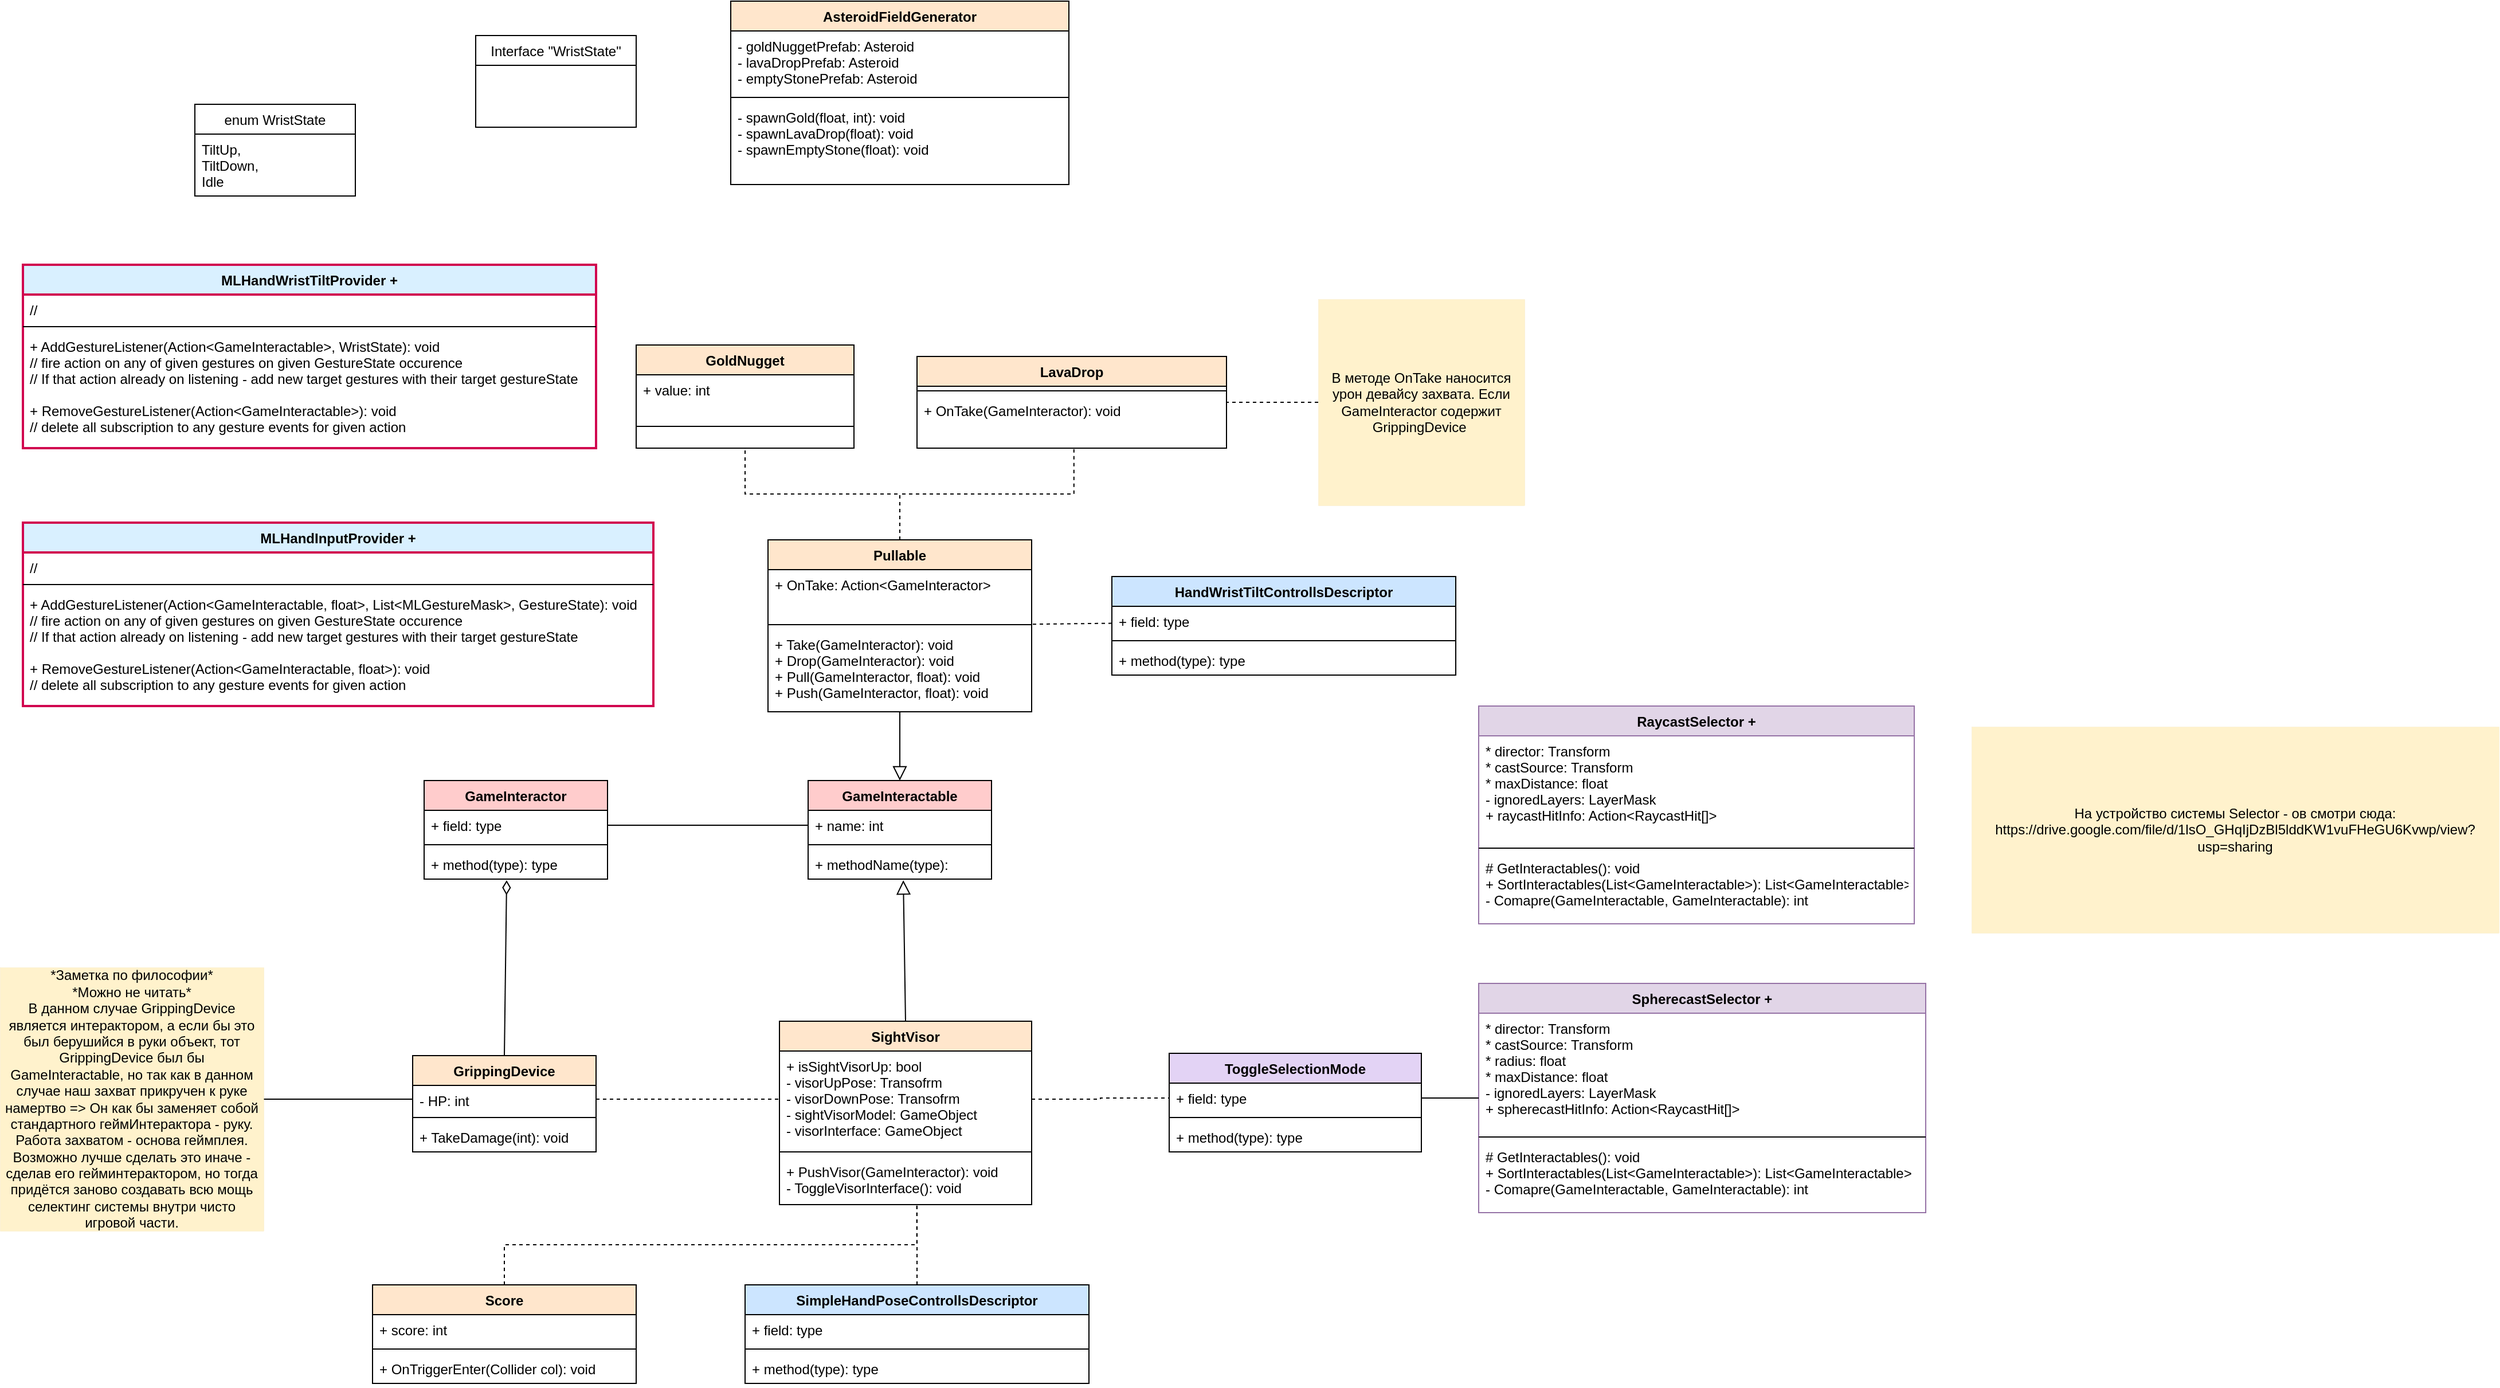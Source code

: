 <mxfile version="21.7.2" type="google">
  <diagram name="Page-1" id="c4acf3e9-155e-7222-9cf6-157b1a14988f">
    <mxGraphModel grid="1" page="1" gridSize="10" guides="1" tooltips="1" connect="1" arrows="1" fold="1" pageScale="1" pageWidth="850" pageHeight="1100" background="none" math="0" shadow="0">
      <root>
        <mxCell id="0" />
        <mxCell id="1" parent="0" />
        <mxCell id="mOzJsL0hazuHokyy7WO5-23" style="edgeStyle=orthogonalEdgeStyle;rounded=0;orthogonalLoop=1;jettySize=auto;html=1;exitX=0.5;exitY=0;exitDx=0;exitDy=0;entryX=0.545;entryY=1;entryDx=0;entryDy=0;entryPerimeter=0;endArrow=none;endFill=0;dashed=1;" edge="1" parent="1" source="SDnSSGppthDiUH64vAvd-1" target="SDnSSGppthDiUH64vAvd-9">
          <mxGeometry relative="1" as="geometry" />
        </mxCell>
        <mxCell id="SDnSSGppthDiUH64vAvd-1" value="SimpleHandPoseControllsDescriptor" style="swimlane;fontStyle=1;align=center;verticalAlign=top;childLayout=stackLayout;horizontal=1;startSize=26;horizontalStack=0;resizeParent=1;resizeParentMax=0;resizeLast=0;collapsible=1;marginBottom=0;fillColor=#CCE5FF;" vertex="1" parent="1">
          <mxGeometry x="330" y="410" width="300" height="86" as="geometry" />
        </mxCell>
        <mxCell id="SDnSSGppthDiUH64vAvd-2" value="+ field: type" style="text;strokeColor=none;fillColor=none;align=left;verticalAlign=top;spacingLeft=4;spacingRight=4;overflow=hidden;rotatable=0;points=[[0,0.5],[1,0.5]];portConstraint=eastwest;" vertex="1" parent="SDnSSGppthDiUH64vAvd-1">
          <mxGeometry y="26" width="300" height="26" as="geometry" />
        </mxCell>
        <mxCell id="SDnSSGppthDiUH64vAvd-3" value="" style="line;strokeWidth=1;fillColor=none;align=left;verticalAlign=middle;spacingTop=-1;spacingLeft=3;spacingRight=3;rotatable=0;labelPosition=right;points=[];portConstraint=eastwest;" vertex="1" parent="SDnSSGppthDiUH64vAvd-1">
          <mxGeometry y="52" width="300" height="8" as="geometry" />
        </mxCell>
        <mxCell id="SDnSSGppthDiUH64vAvd-4" value="+ method(type): type" style="text;strokeColor=none;fillColor=none;align=left;verticalAlign=top;spacingLeft=4;spacingRight=4;overflow=hidden;rotatable=0;points=[[0,0.5],[1,0.5]];portConstraint=eastwest;" vertex="1" parent="SDnSSGppthDiUH64vAvd-1">
          <mxGeometry y="60" width="300" height="26" as="geometry" />
        </mxCell>
        <mxCell id="mOzJsL0hazuHokyy7WO5-32" style="rounded=0;orthogonalLoop=1;jettySize=auto;html=1;exitX=0.5;exitY=0;exitDx=0;exitDy=0;entryX=0.519;entryY=1.038;entryDx=0;entryDy=0;entryPerimeter=0;endArrow=block;endFill=0;endSize=10;" edge="1" parent="1" source="SDnSSGppthDiUH64vAvd-6" target="mOzJsL0hazuHokyy7WO5-31">
          <mxGeometry relative="1" as="geometry" />
        </mxCell>
        <mxCell id="SDnSSGppthDiUH64vAvd-6" value="SightVisor" style="swimlane;fontStyle=1;align=center;verticalAlign=top;childLayout=stackLayout;horizontal=1;startSize=26;horizontalStack=0;resizeParent=1;resizeParentMax=0;resizeLast=0;collapsible=1;marginBottom=0;strokeColor=#000000;fillColor=#FFE6CC;" vertex="1" parent="1">
          <mxGeometry x="360" y="180" width="220" height="160" as="geometry" />
        </mxCell>
        <mxCell id="SDnSSGppthDiUH64vAvd-7" value="+ isSightVisorUp: bool&#xa;- visorUpPose: Transofrm&#xa;- visorDownPose: Transofrm&#xa;- sightVisorModel: GameObject&#xa;- visorInterface: GameObject" style="text;strokeColor=none;fillColor=none;align=left;verticalAlign=top;spacingLeft=4;spacingRight=4;overflow=hidden;rotatable=0;points=[[0,0.5],[1,0.5]];portConstraint=eastwest;" vertex="1" parent="SDnSSGppthDiUH64vAvd-6">
          <mxGeometry y="26" width="220" height="84" as="geometry" />
        </mxCell>
        <mxCell id="SDnSSGppthDiUH64vAvd-8" value="" style="line;strokeWidth=1;fillColor=none;align=left;verticalAlign=middle;spacingTop=-1;spacingLeft=3;spacingRight=3;rotatable=0;labelPosition=right;points=[];portConstraint=eastwest;" vertex="1" parent="SDnSSGppthDiUH64vAvd-6">
          <mxGeometry y="110" width="220" height="8" as="geometry" />
        </mxCell>
        <mxCell id="SDnSSGppthDiUH64vAvd-9" value="+ PushVisor(GameInteractor): void&#xa;- ToggleVisorInterface(): void" style="text;strokeColor=none;fillColor=none;align=left;verticalAlign=top;spacingLeft=4;spacingRight=4;overflow=hidden;rotatable=0;points=[[0,0.5],[1,0.5]];portConstraint=eastwest;" vertex="1" parent="SDnSSGppthDiUH64vAvd-6">
          <mxGeometry y="118" width="220" height="42" as="geometry" />
        </mxCell>
        <mxCell id="SDnSSGppthDiUH64vAvd-14" value="ToggleSelectionMode" style="swimlane;fontStyle=1;align=center;verticalAlign=top;childLayout=stackLayout;horizontal=1;startSize=26;horizontalStack=0;resizeParent=1;resizeParentMax=0;resizeLast=0;collapsible=1;marginBottom=0;fillColor=#E3D3F5;" vertex="1" parent="1">
          <mxGeometry x="700" y="208" width="220" height="86" as="geometry" />
        </mxCell>
        <mxCell id="SDnSSGppthDiUH64vAvd-15" value="+ field: type" style="text;strokeColor=none;fillColor=none;align=left;verticalAlign=top;spacingLeft=4;spacingRight=4;overflow=hidden;rotatable=0;points=[[0,0.5],[1,0.5]];portConstraint=eastwest;" vertex="1" parent="SDnSSGppthDiUH64vAvd-14">
          <mxGeometry y="26" width="220" height="26" as="geometry" />
        </mxCell>
        <mxCell id="SDnSSGppthDiUH64vAvd-16" value="" style="line;strokeWidth=1;fillColor=none;align=left;verticalAlign=middle;spacingTop=-1;spacingLeft=3;spacingRight=3;rotatable=0;labelPosition=right;points=[];portConstraint=eastwest;" vertex="1" parent="SDnSSGppthDiUH64vAvd-14">
          <mxGeometry y="52" width="220" height="8" as="geometry" />
        </mxCell>
        <mxCell id="SDnSSGppthDiUH64vAvd-17" value="+ method(type): type" style="text;strokeColor=none;fillColor=none;align=left;verticalAlign=top;spacingLeft=4;spacingRight=4;overflow=hidden;rotatable=0;points=[[0,0.5],[1,0.5]];portConstraint=eastwest;" vertex="1" parent="SDnSSGppthDiUH64vAvd-14">
          <mxGeometry y="60" width="220" height="26" as="geometry" />
        </mxCell>
        <mxCell id="SDnSSGppthDiUH64vAvd-18" style="edgeStyle=orthogonalEdgeStyle;rounded=0;orthogonalLoop=1;jettySize=auto;html=1;endArrow=none;endFill=0;dashed=1;" edge="1" parent="1" source="SDnSSGppthDiUH64vAvd-7" target="SDnSSGppthDiUH64vAvd-15">
          <mxGeometry relative="1" as="geometry" />
        </mxCell>
        <mxCell id="SDnSSGppthDiUH64vAvd-23" style="edgeStyle=orthogonalEdgeStyle;rounded=0;orthogonalLoop=1;jettySize=auto;html=1;endArrow=none;endFill=0;exitX=1;exitY=0.5;exitDx=0;exitDy=0;dashed=1;" edge="1" parent="1" source="SDnSSGppthDiUH64vAvd-20" target="SDnSSGppthDiUH64vAvd-7">
          <mxGeometry relative="1" as="geometry" />
        </mxCell>
        <mxCell id="SDnSSGppthDiUH64vAvd-19" value="GrippingDevice" style="swimlane;fontStyle=1;align=center;verticalAlign=top;childLayout=stackLayout;horizontal=1;startSize=26;horizontalStack=0;resizeParent=1;resizeParentMax=0;resizeLast=0;collapsible=1;marginBottom=0;fillColor=#FFE6CC;" vertex="1" parent="1">
          <mxGeometry x="40" y="210" width="160" height="84" as="geometry" />
        </mxCell>
        <mxCell id="SDnSSGppthDiUH64vAvd-20" value="- HP: int" style="text;strokeColor=none;fillColor=none;align=left;verticalAlign=top;spacingLeft=4;spacingRight=4;overflow=hidden;rotatable=0;points=[[0,0.5],[1,0.5]];portConstraint=eastwest;" vertex="1" parent="SDnSSGppthDiUH64vAvd-19">
          <mxGeometry y="26" width="160" height="24" as="geometry" />
        </mxCell>
        <mxCell id="SDnSSGppthDiUH64vAvd-21" value="" style="line;strokeWidth=1;fillColor=none;align=left;verticalAlign=middle;spacingTop=-1;spacingLeft=3;spacingRight=3;rotatable=0;labelPosition=right;points=[];portConstraint=eastwest;" vertex="1" parent="SDnSSGppthDiUH64vAvd-19">
          <mxGeometry y="50" width="160" height="8" as="geometry" />
        </mxCell>
        <mxCell id="SDnSSGppthDiUH64vAvd-22" value="+ TakeDamage(int): void" style="text;strokeColor=none;fillColor=none;align=left;verticalAlign=top;spacingLeft=4;spacingRight=4;overflow=hidden;rotatable=0;points=[[0,0.5],[1,0.5]];portConstraint=eastwest;" vertex="1" parent="SDnSSGppthDiUH64vAvd-19">
          <mxGeometry y="58" width="160" height="26" as="geometry" />
        </mxCell>
        <mxCell id="mOzJsL0hazuHokyy7WO5-1" value="Pullable" style="swimlane;fontStyle=1;align=center;verticalAlign=top;childLayout=stackLayout;horizontal=1;startSize=26;horizontalStack=0;resizeParent=1;resizeParentMax=0;resizeLast=0;collapsible=1;marginBottom=0;strokeColor=#000000;fillColor=#FFE6CC;" vertex="1" parent="1">
          <mxGeometry x="350" y="-240" width="230" height="150" as="geometry" />
        </mxCell>
        <mxCell id="mOzJsL0hazuHokyy7WO5-2" value="+ OnTake: Action&lt;GameInteractor&gt;" style="text;strokeColor=none;fillColor=none;align=left;verticalAlign=top;spacingLeft=4;spacingRight=4;overflow=hidden;rotatable=0;points=[[0,0.5],[1,0.5]];portConstraint=eastwest;" vertex="1" parent="mOzJsL0hazuHokyy7WO5-1">
          <mxGeometry y="26" width="230" height="44" as="geometry" />
        </mxCell>
        <mxCell id="mOzJsL0hazuHokyy7WO5-3" value="" style="line;strokeWidth=1;fillColor=none;align=left;verticalAlign=middle;spacingTop=-1;spacingLeft=3;spacingRight=3;rotatable=0;labelPosition=right;points=[];portConstraint=eastwest;" vertex="1" parent="mOzJsL0hazuHokyy7WO5-1">
          <mxGeometry y="70" width="230" height="8" as="geometry" />
        </mxCell>
        <mxCell id="mOzJsL0hazuHokyy7WO5-4" value="+ Take(GameInteractor): void&#xa;+ Drop(GameInteractor): void&#xa;+ Pull(GameInteractor, float): void&#xa;+ Push(GameInteractor, float): void" style="text;strokeColor=none;fillColor=none;align=left;verticalAlign=top;spacingLeft=4;spacingRight=4;overflow=hidden;rotatable=0;points=[[0,0.5],[1,0.5]];portConstraint=eastwest;" vertex="1" parent="mOzJsL0hazuHokyy7WO5-1">
          <mxGeometry y="78" width="230" height="72" as="geometry" />
        </mxCell>
        <mxCell id="mOzJsL0hazuHokyy7WO5-5" value="GoldNugget" style="swimlane;fontStyle=1;align=center;verticalAlign=top;childLayout=stackLayout;horizontal=1;startSize=26;horizontalStack=0;resizeParent=1;resizeParentMax=0;resizeLast=0;collapsible=1;marginBottom=0;fillColor=#FFE6CC;" vertex="1" parent="1">
          <mxGeometry x="235" y="-410" width="190" height="90" as="geometry" />
        </mxCell>
        <mxCell id="mOzJsL0hazuHokyy7WO5-6" value="+ value: int" style="text;strokeColor=none;fillColor=none;align=left;verticalAlign=top;spacingLeft=4;spacingRight=4;overflow=hidden;rotatable=0;points=[[0,0.5],[1,0.5]];portConstraint=eastwest;" vertex="1" parent="mOzJsL0hazuHokyy7WO5-5">
          <mxGeometry y="26" width="190" height="26" as="geometry" />
        </mxCell>
        <mxCell id="mOzJsL0hazuHokyy7WO5-7" value="" style="line;strokeWidth=1;fillColor=none;align=left;verticalAlign=middle;spacingTop=-1;spacingLeft=3;spacingRight=3;rotatable=0;labelPosition=right;points=[];portConstraint=eastwest;" vertex="1" parent="mOzJsL0hazuHokyy7WO5-5">
          <mxGeometry y="52" width="190" height="38" as="geometry" />
        </mxCell>
        <mxCell id="mOzJsL0hazuHokyy7WO5-9" value="LavaDrop" style="swimlane;fontStyle=1;align=center;verticalAlign=top;childLayout=stackLayout;horizontal=1;startSize=26;horizontalStack=0;resizeParent=1;resizeParentMax=0;resizeLast=0;collapsible=1;marginBottom=0;fillColor=#FFE6CC;" vertex="1" parent="1">
          <mxGeometry x="480" y="-400" width="270" height="80" as="geometry" />
        </mxCell>
        <mxCell id="mOzJsL0hazuHokyy7WO5-11" value="" style="line;strokeWidth=1;fillColor=none;align=left;verticalAlign=middle;spacingTop=-1;spacingLeft=3;spacingRight=3;rotatable=0;labelPosition=right;points=[];portConstraint=eastwest;" vertex="1" parent="mOzJsL0hazuHokyy7WO5-9">
          <mxGeometry y="26" width="270" height="8" as="geometry" />
        </mxCell>
        <mxCell id="mOzJsL0hazuHokyy7WO5-12" value="+ OnTake(GameInteractor): void&#xa;" style="text;strokeColor=none;fillColor=none;align=left;verticalAlign=top;spacingLeft=4;spacingRight=4;overflow=hidden;rotatable=0;points=[[0,0.5],[1,0.5]];portConstraint=eastwest;" vertex="1" parent="mOzJsL0hazuHokyy7WO5-9">
          <mxGeometry y="34" width="270" height="46" as="geometry" />
        </mxCell>
        <mxCell id="mOzJsL0hazuHokyy7WO5-19" style="edgeStyle=orthogonalEdgeStyle;rounded=0;orthogonalLoop=1;jettySize=auto;html=1;endArrow=none;endFill=0;dashed=1;" edge="1" parent="1" source="mOzJsL0hazuHokyy7WO5-14" target="mOzJsL0hazuHokyy7WO5-9">
          <mxGeometry relative="1" as="geometry" />
        </mxCell>
        <mxCell id="mOzJsL0hazuHokyy7WO5-14" value="В методе OnTake наносится урон девайсу захвата. Если GameInteractor содержит GrippingDevice&amp;nbsp;" style="rounded=0;whiteSpace=wrap;html=1;strokeWidth=0;fillColor=#fff2cc;strokeColor=#d6b656;" vertex="1" parent="1">
          <mxGeometry x="830" y="-450" width="180" height="180" as="geometry" />
        </mxCell>
        <mxCell id="mOzJsL0hazuHokyy7WO5-22" style="edgeStyle=orthogonalEdgeStyle;rounded=0;orthogonalLoop=1;jettySize=auto;html=1;entryX=0.545;entryY=1;entryDx=0;entryDy=0;entryPerimeter=0;endArrow=none;endFill=0;dashed=1;" edge="1" parent="1" source="mOzJsL0hazuHokyy7WO5-15" target="SDnSSGppthDiUH64vAvd-9">
          <mxGeometry relative="1" as="geometry" />
        </mxCell>
        <mxCell id="mOzJsL0hazuHokyy7WO5-15" value="Score" style="swimlane;fontStyle=1;align=center;verticalAlign=top;childLayout=stackLayout;horizontal=1;startSize=26;horizontalStack=0;resizeParent=1;resizeParentMax=0;resizeLast=0;collapsible=1;marginBottom=0;strokeWidth=1;fillColor=#FFE6CC;" vertex="1" parent="1">
          <mxGeometry x="5" y="410" width="230" height="86" as="geometry" />
        </mxCell>
        <mxCell id="mOzJsL0hazuHokyy7WO5-16" value="+ score: int" style="text;strokeColor=none;fillColor=none;align=left;verticalAlign=top;spacingLeft=4;spacingRight=4;overflow=hidden;rotatable=0;points=[[0,0.5],[1,0.5]];portConstraint=eastwest;" vertex="1" parent="mOzJsL0hazuHokyy7WO5-15">
          <mxGeometry y="26" width="230" height="26" as="geometry" />
        </mxCell>
        <mxCell id="mOzJsL0hazuHokyy7WO5-17" value="" style="line;strokeWidth=1;fillColor=none;align=left;verticalAlign=middle;spacingTop=-1;spacingLeft=3;spacingRight=3;rotatable=0;labelPosition=right;points=[];portConstraint=eastwest;" vertex="1" parent="mOzJsL0hazuHokyy7WO5-15">
          <mxGeometry y="52" width="230" height="8" as="geometry" />
        </mxCell>
        <mxCell id="mOzJsL0hazuHokyy7WO5-18" value="+ OnTriggerEnter(Collider col): void" style="text;strokeColor=none;fillColor=none;align=left;verticalAlign=top;spacingLeft=4;spacingRight=4;overflow=hidden;rotatable=0;points=[[0,0.5],[1,0.5]];portConstraint=eastwest;" vertex="1" parent="mOzJsL0hazuHokyy7WO5-15">
          <mxGeometry y="60" width="230" height="26" as="geometry" />
        </mxCell>
        <mxCell id="mOzJsL0hazuHokyy7WO5-20" value="" style="endArrow=none;html=1;rounded=0;edgeStyle=orthogonalEdgeStyle;exitX=0.5;exitY=0;exitDx=0;exitDy=0;entryX=0.5;entryY=1;entryDx=0;entryDy=0;dashed=1;" edge="1" parent="1" source="mOzJsL0hazuHokyy7WO5-1" target="mOzJsL0hazuHokyy7WO5-5">
          <mxGeometry width="50" height="50" relative="1" as="geometry">
            <mxPoint x="350" y="-190" as="sourcePoint" />
            <mxPoint x="370" y="-330" as="targetPoint" />
          </mxGeometry>
        </mxCell>
        <mxCell id="mOzJsL0hazuHokyy7WO5-21" value="" style="endArrow=none;html=1;rounded=0;edgeStyle=orthogonalEdgeStyle;exitX=0.5;exitY=0;exitDx=0;exitDy=0;entryX=0.507;entryY=1;entryDx=0;entryDy=0;entryPerimeter=0;dashed=1;" edge="1" parent="1" source="mOzJsL0hazuHokyy7WO5-1" target="mOzJsL0hazuHokyy7WO5-12">
          <mxGeometry width="50" height="50" relative="1" as="geometry">
            <mxPoint x="475" y="-230" as="sourcePoint" />
            <mxPoint x="625" y="-336" as="targetPoint" />
          </mxGeometry>
        </mxCell>
        <mxCell id="mOzJsL0hazuHokyy7WO5-24" value="GameInteractor" style="swimlane;fontStyle=1;align=center;verticalAlign=top;childLayout=stackLayout;horizontal=1;startSize=26;horizontalStack=0;resizeParent=1;resizeParentMax=0;resizeLast=0;collapsible=1;marginBottom=0;strokeWidth=1;fillColor=#FFCCCC;" vertex="1" parent="1">
          <mxGeometry x="50" y="-30" width="160" height="86" as="geometry" />
        </mxCell>
        <mxCell id="mOzJsL0hazuHokyy7WO5-25" value="+ field: type" style="text;strokeColor=none;fillColor=none;align=left;verticalAlign=top;spacingLeft=4;spacingRight=4;overflow=hidden;rotatable=0;points=[[0,0.5],[1,0.5]];portConstraint=eastwest;" vertex="1" parent="mOzJsL0hazuHokyy7WO5-24">
          <mxGeometry y="26" width="160" height="26" as="geometry" />
        </mxCell>
        <mxCell id="mOzJsL0hazuHokyy7WO5-26" value="" style="line;strokeWidth=1;fillColor=none;align=left;verticalAlign=middle;spacingTop=-1;spacingLeft=3;spacingRight=3;rotatable=0;labelPosition=right;points=[];portConstraint=eastwest;" vertex="1" parent="mOzJsL0hazuHokyy7WO5-24">
          <mxGeometry y="52" width="160" height="8" as="geometry" />
        </mxCell>
        <mxCell id="mOzJsL0hazuHokyy7WO5-27" value="+ method(type): type" style="text;strokeColor=none;fillColor=none;align=left;verticalAlign=top;spacingLeft=4;spacingRight=4;overflow=hidden;rotatable=0;points=[[0,0.5],[1,0.5]];portConstraint=eastwest;" vertex="1" parent="mOzJsL0hazuHokyy7WO5-24">
          <mxGeometry y="60" width="160" height="26" as="geometry" />
        </mxCell>
        <mxCell id="mOzJsL0hazuHokyy7WO5-28" value="GameInteractable" style="swimlane;fontStyle=1;align=center;verticalAlign=top;childLayout=stackLayout;horizontal=1;startSize=26;horizontalStack=0;resizeParent=1;resizeParentMax=0;resizeLast=0;collapsible=1;marginBottom=0;strokeWidth=1;fillColor=#FFCCCC;" vertex="1" parent="1">
          <mxGeometry x="385" y="-30" width="160" height="86" as="geometry" />
        </mxCell>
        <mxCell id="mOzJsL0hazuHokyy7WO5-29" value="+ name: int" style="text;strokeColor=none;fillColor=none;align=left;verticalAlign=top;spacingLeft=4;spacingRight=4;overflow=hidden;rotatable=0;points=[[0,0.5],[1,0.5]];portConstraint=eastwest;" vertex="1" parent="mOzJsL0hazuHokyy7WO5-28">
          <mxGeometry y="26" width="160" height="26" as="geometry" />
        </mxCell>
        <mxCell id="mOzJsL0hazuHokyy7WO5-30" value="" style="line;strokeWidth=1;fillColor=none;align=left;verticalAlign=middle;spacingTop=-1;spacingLeft=3;spacingRight=3;rotatable=0;labelPosition=right;points=[];portConstraint=eastwest;" vertex="1" parent="mOzJsL0hazuHokyy7WO5-28">
          <mxGeometry y="52" width="160" height="8" as="geometry" />
        </mxCell>
        <mxCell id="mOzJsL0hazuHokyy7WO5-31" value="+ methodName(type): " style="text;strokeColor=none;fillColor=none;align=left;verticalAlign=top;spacingLeft=4;spacingRight=4;overflow=hidden;rotatable=0;points=[[0,0.5],[1,0.5]];portConstraint=eastwest;" vertex="1" parent="mOzJsL0hazuHokyy7WO5-28">
          <mxGeometry y="60" width="160" height="26" as="geometry" />
        </mxCell>
        <mxCell id="mOzJsL0hazuHokyy7WO5-33" style="edgeStyle=orthogonalEdgeStyle;rounded=0;orthogonalLoop=1;jettySize=auto;html=1;exitX=0.5;exitY=1;exitDx=0;exitDy=0;entryX=0.5;entryY=0;entryDx=0;entryDy=0;endArrow=block;endFill=0;endSize=10;exitPerimeter=0;" edge="1" parent="1" source="mOzJsL0hazuHokyy7WO5-4" target="mOzJsL0hazuHokyy7WO5-28">
          <mxGeometry relative="1" as="geometry">
            <mxPoint x="480" y="190" as="sourcePoint" />
            <mxPoint x="478.04" y="66.988" as="targetPoint" />
          </mxGeometry>
        </mxCell>
        <mxCell id="mOzJsL0hazuHokyy7WO5-34" style="rounded=0;orthogonalLoop=1;jettySize=auto;html=1;exitX=0.5;exitY=0;exitDx=0;exitDy=0;endArrow=diamondThin;endFill=0;endSize=10;entryX=0.45;entryY=1.038;entryDx=0;entryDy=0;entryPerimeter=0;" edge="1" parent="1" source="SDnSSGppthDiUH64vAvd-19" target="mOzJsL0hazuHokyy7WO5-27">
          <mxGeometry relative="1" as="geometry">
            <mxPoint x="480" y="190" as="sourcePoint" />
            <mxPoint x="110" y="58" as="targetPoint" />
          </mxGeometry>
        </mxCell>
        <mxCell id="mOzJsL0hazuHokyy7WO5-36" style="edgeStyle=orthogonalEdgeStyle;rounded=0;orthogonalLoop=1;jettySize=auto;html=1;entryX=0;entryY=0.5;entryDx=0;entryDy=0;endArrow=none;endFill=0;endSize=10;" edge="1" parent="1" source="mOzJsL0hazuHokyy7WO5-35" target="SDnSSGppthDiUH64vAvd-20">
          <mxGeometry relative="1" as="geometry" />
        </mxCell>
        <mxCell id="mOzJsL0hazuHokyy7WO5-35" value="*Заметка по философии*&lt;br&gt;*Можно не читать*&lt;br&gt;В данном случае GrippingDevice является интерактором, а если бы это был берушийся в руки объект, тот GrippingDevice был бы GameInteractable, но так как в данном случае наш захват прикручен к руке намертво =&amp;gt; Он как бы заменяет собой стандартного геймИнтерактора - руку. Работа захватом - основа геймплея.&lt;br&gt;Возможно лучше сделать это иначе - сделав его гейминтерактором, но тогда придётся заново создавать всю мощь селектинг системы внутри чисто игровой части." style="rounded=0;whiteSpace=wrap;html=1;strokeWidth=0;fillColor=#fff2cc;strokeColor=#d6b656;" vertex="1" parent="1">
          <mxGeometry x="-320" y="133" width="230" height="230" as="geometry" />
        </mxCell>
        <mxCell id="mOzJsL0hazuHokyy7WO5-37" style="edgeStyle=orthogonalEdgeStyle;rounded=0;orthogonalLoop=1;jettySize=auto;html=1;entryX=0;entryY=0.5;entryDx=0;entryDy=0;endArrow=none;endFill=0;endSize=10;" edge="1" parent="1" source="mOzJsL0hazuHokyy7WO5-25" target="mOzJsL0hazuHokyy7WO5-29">
          <mxGeometry relative="1" as="geometry" />
        </mxCell>
        <mxCell id="mOzJsL0hazuHokyy7WO5-38" value="MLHandInputProvider +" style="swimlane;fontStyle=1;align=center;verticalAlign=top;childLayout=stackLayout;horizontal=1;startSize=26;horizontalStack=0;resizeParent=1;resizeParentMax=0;resizeLast=0;collapsible=1;marginBottom=0;strokeWidth=2;swimlaneFillColor=#FFFFFF;fillColor=#D9F0FF;perimeterSpacing=0;strokeColor=#D1044F;" vertex="1" parent="1">
          <mxGeometry x="-300" y="-255" width="550" height="160" as="geometry">
            <mxRectangle x="-1210" y="2030" width="100" height="26" as="alternateBounds" />
          </mxGeometry>
        </mxCell>
        <mxCell id="mOzJsL0hazuHokyy7WO5-39" value="//" style="text;strokeColor=none;align=left;verticalAlign=top;spacingLeft=4;spacingRight=4;overflow=hidden;rotatable=0;points=[[0,0.5],[1,0.5]];portConstraint=eastwest;" vertex="1" parent="mOzJsL0hazuHokyy7WO5-38">
          <mxGeometry y="26" width="550" height="24" as="geometry" />
        </mxCell>
        <mxCell id="mOzJsL0hazuHokyy7WO5-40" value="" style="line;strokeWidth=1;fillColor=none;align=left;verticalAlign=middle;spacingTop=-1;spacingLeft=3;spacingRight=3;rotatable=0;labelPosition=right;points=[];portConstraint=eastwest;" vertex="1" parent="mOzJsL0hazuHokyy7WO5-38">
          <mxGeometry y="50" width="550" height="8" as="geometry" />
        </mxCell>
        <mxCell id="mOzJsL0hazuHokyy7WO5-41" value="+ AddGestureListener(Action&lt;GameInteractable, float&gt;, List&lt;MLGestureMask&gt;, GestureState): void&#xa;// fire action on any of given gestures on given GestureState occurence&#xa;// If that action already on listening - add new target gestures with their target gestureState&#xa;&#xa;+ RemoveGestureListener(Action&lt;GameInteractable, float&gt;): void&#xa;// delete all subscription to any gesture events for given action&#xa;" style="text;strokeColor=none;align=left;verticalAlign=top;spacingLeft=4;spacingRight=4;overflow=hidden;rotatable=0;points=[[0,0.5],[1,0.5]];portConstraint=eastwest;" vertex="1" parent="mOzJsL0hazuHokyy7WO5-38">
          <mxGeometry y="58" width="550" height="102" as="geometry" />
        </mxCell>
        <mxCell id="mOzJsL0hazuHokyy7WO5-42" value="MLHandWristTiltProvider +" style="swimlane;fontStyle=1;align=center;verticalAlign=top;childLayout=stackLayout;horizontal=1;startSize=26;horizontalStack=0;resizeParent=1;resizeParentMax=0;resizeLast=0;collapsible=1;marginBottom=0;strokeWidth=2;swimlaneFillColor=#FFFFFF;fillColor=#D9F0FF;perimeterSpacing=0;strokeColor=#D1044F;" vertex="1" parent="1">
          <mxGeometry x="-300" y="-480" width="500" height="160" as="geometry">
            <mxRectangle x="-1210" y="2030" width="100" height="26" as="alternateBounds" />
          </mxGeometry>
        </mxCell>
        <mxCell id="mOzJsL0hazuHokyy7WO5-43" value="//" style="text;strokeColor=none;align=left;verticalAlign=top;spacingLeft=4;spacingRight=4;overflow=hidden;rotatable=0;points=[[0,0.5],[1,0.5]];portConstraint=eastwest;" vertex="1" parent="mOzJsL0hazuHokyy7WO5-42">
          <mxGeometry y="26" width="500" height="24" as="geometry" />
        </mxCell>
        <mxCell id="mOzJsL0hazuHokyy7WO5-44" value="" style="line;strokeWidth=1;fillColor=none;align=left;verticalAlign=middle;spacingTop=-1;spacingLeft=3;spacingRight=3;rotatable=0;labelPosition=right;points=[];portConstraint=eastwest;" vertex="1" parent="mOzJsL0hazuHokyy7WO5-42">
          <mxGeometry y="50" width="500" height="8" as="geometry" />
        </mxCell>
        <mxCell id="mOzJsL0hazuHokyy7WO5-45" value="+ AddGestureListener(Action&lt;GameInteractable&gt;, WristState): void&#xa;// fire action on any of given gestures on given GestureState occurence&#xa;// If that action already on listening - add new target gestures with their target gestureState&#xa;&#xa;+ RemoveGestureListener(Action&lt;GameInteractable&gt;): void&#xa;// delete all subscription to any gesture events for given action&#xa;" style="text;strokeColor=none;align=left;verticalAlign=top;spacingLeft=4;spacingRight=4;overflow=hidden;rotatable=0;points=[[0,0.5],[1,0.5]];portConstraint=eastwest;" vertex="1" parent="mOzJsL0hazuHokyy7WO5-42">
          <mxGeometry y="58" width="500" height="102" as="geometry" />
        </mxCell>
        <mxCell id="mOzJsL0hazuHokyy7WO5-46" value="enum WristState" style="swimlane;fontStyle=0;childLayout=stackLayout;horizontal=1;startSize=26;fillColor=none;horizontalStack=0;resizeParent=1;resizeParentMax=0;resizeLast=0;collapsible=1;marginBottom=0;strokeColor=#000000;strokeWidth=1;" vertex="1" parent="1">
          <mxGeometry x="-150" y="-620" width="140" height="80" as="geometry" />
        </mxCell>
        <mxCell id="mOzJsL0hazuHokyy7WO5-48" value="TiltUp,&#xa;TiltDown,&#xa;Idle" style="text;strokeColor=none;fillColor=none;align=left;verticalAlign=top;spacingLeft=4;spacingRight=4;overflow=hidden;rotatable=0;points=[[0,0.5],[1,0.5]];portConstraint=eastwest;" vertex="1" parent="mOzJsL0hazuHokyy7WO5-46">
          <mxGeometry y="26" width="140" height="54" as="geometry" />
        </mxCell>
        <mxCell id="WcyDqT5AvZ4gXT0a9OJa-1" value="SpherecastSelector +" style="swimlane;fontStyle=1;align=center;verticalAlign=top;childLayout=stackLayout;horizontal=1;startSize=26;horizontalStack=0;resizeParent=1;resizeParentMax=0;resizeLast=0;collapsible=1;marginBottom=0;strokeWidth=1;swimlaneFillColor=#ffffff;fillColor=#e1d5e7;strokeColor=#9673a6;" vertex="1" parent="1">
          <mxGeometry x="970" y="147" width="390" height="200" as="geometry">
            <mxRectangle x="-1210" y="2030" width="100" height="26" as="alternateBounds" />
          </mxGeometry>
        </mxCell>
        <mxCell id="WcyDqT5AvZ4gXT0a9OJa-2" value="* director: Transform &#xa;* castSource: Transform&#xa;* radius: float&#xa;* maxDistance: float&#xa;- ignoredLayers: LayerMask&#xa;+ spherecastHitInfo: Action&lt;RaycastHit[]&gt;" style="text;strokeColor=none;align=left;verticalAlign=top;spacingLeft=4;spacingRight=4;overflow=hidden;rotatable=0;points=[[0,0.5],[1,0.5]];portConstraint=eastwest;" vertex="1" parent="WcyDqT5AvZ4gXT0a9OJa-1">
          <mxGeometry y="26" width="390" height="104" as="geometry" />
        </mxCell>
        <mxCell id="WcyDqT5AvZ4gXT0a9OJa-3" value="" style="line;strokeWidth=1;fillColor=none;align=left;verticalAlign=middle;spacingTop=-1;spacingLeft=3;spacingRight=3;rotatable=0;labelPosition=right;points=[];portConstraint=eastwest;" vertex="1" parent="WcyDqT5AvZ4gXT0a9OJa-1">
          <mxGeometry y="130" width="390" height="8" as="geometry" />
        </mxCell>
        <mxCell id="WcyDqT5AvZ4gXT0a9OJa-4" value="# GetInteractables(): void&#xa;+ SortInteractables(List&lt;GameInteractable&gt;): List&lt;GameInteractable&gt;&#xa;- Comapre(GameInteractable, GameInteractable): int" style="text;strokeColor=none;align=left;verticalAlign=top;spacingLeft=4;spacingRight=4;overflow=hidden;rotatable=0;points=[[0,0.5],[1,0.5]];portConstraint=eastwest;fontStyle=0" vertex="1" parent="WcyDqT5AvZ4gXT0a9OJa-1">
          <mxGeometry y="138" width="390" height="62" as="geometry" />
        </mxCell>
        <mxCell id="WcyDqT5AvZ4gXT0a9OJa-5" value="RaycastSelector +" style="swimlane;fontStyle=1;align=center;verticalAlign=top;childLayout=stackLayout;horizontal=1;startSize=26;horizontalStack=0;resizeParent=1;resizeParentMax=0;resizeLast=0;collapsible=1;marginBottom=0;strokeWidth=1;swimlaneFillColor=#ffffff;fillColor=#e1d5e7;strokeColor=#9673a6;" vertex="1" parent="1">
          <mxGeometry x="970" y="-95" width="380" height="190" as="geometry">
            <mxRectangle x="-1210" y="2030" width="100" height="26" as="alternateBounds" />
          </mxGeometry>
        </mxCell>
        <mxCell id="WcyDqT5AvZ4gXT0a9OJa-6" value="* director: Transform &#xa;* castSource: Transform&#xa;* maxDistance: float&#xa;- ignoredLayers: LayerMask&#xa;+ raycastHitInfo: Action&lt;RaycastHit[]&gt;" style="text;strokeColor=none;align=left;verticalAlign=top;spacingLeft=4;spacingRight=4;overflow=hidden;rotatable=0;points=[[0,0.5],[1,0.5]];portConstraint=eastwest;" vertex="1" parent="WcyDqT5AvZ4gXT0a9OJa-5">
          <mxGeometry y="26" width="380" height="94" as="geometry" />
        </mxCell>
        <mxCell id="WcyDqT5AvZ4gXT0a9OJa-7" value="" style="line;strokeWidth=1;fillColor=none;align=left;verticalAlign=middle;spacingTop=-1;spacingLeft=3;spacingRight=3;rotatable=0;labelPosition=right;points=[];portConstraint=eastwest;" vertex="1" parent="WcyDqT5AvZ4gXT0a9OJa-5">
          <mxGeometry y="120" width="380" height="8" as="geometry" />
        </mxCell>
        <mxCell id="WcyDqT5AvZ4gXT0a9OJa-8" value="# GetInteractables(): void&#xa;+ SortInteractables(List&lt;GameInteractable&gt;): List&lt;GameInteractable&gt;&#xa;- Comapre(GameInteractable, GameInteractable): int" style="text;strokeColor=none;align=left;verticalAlign=top;spacingLeft=4;spacingRight=4;overflow=hidden;rotatable=0;points=[[0,0.5],[1,0.5]];portConstraint=eastwest;" vertex="1" parent="WcyDqT5AvZ4gXT0a9OJa-5">
          <mxGeometry y="128" width="380" height="62" as="geometry" />
        </mxCell>
        <mxCell id="WcyDqT5AvZ4gXT0a9OJa-21" value="На устройство системы Selector - ов смотри сюда:&lt;br&gt;https://drive.google.com/file/d/1lsO_GHqIjDzBl5lddKW1vuFHeGU6Kvwp/view?usp=sharing&lt;br&gt;" style="rounded=0;whiteSpace=wrap;html=1;strokeWidth=0;fillColor=#fff2cc;strokeColor=#d6b656;" vertex="1" parent="1">
          <mxGeometry x="1400" y="-77" width="460" height="180" as="geometry" />
        </mxCell>
        <mxCell id="WcyDqT5AvZ4gXT0a9OJa-22" style="edgeStyle=orthogonalEdgeStyle;rounded=0;orthogonalLoop=1;jettySize=auto;html=1;endArrow=none;endFill=0;" edge="1" parent="1" source="SDnSSGppthDiUH64vAvd-15" target="WcyDqT5AvZ4gXT0a9OJa-1">
          <mxGeometry relative="1" as="geometry" />
        </mxCell>
        <mxCell id="WcyDqT5AvZ4gXT0a9OJa-23" value="AsteroidFieldGenerator" style="swimlane;fontStyle=1;align=center;verticalAlign=top;childLayout=stackLayout;horizontal=1;startSize=26;horizontalStack=0;resizeParent=1;resizeParentMax=0;resizeLast=0;collapsible=1;marginBottom=0;strokeColor=#000000;fillColor=#FFE6CC;" vertex="1" parent="1">
          <mxGeometry x="317.5" y="-710" width="295" height="160" as="geometry" />
        </mxCell>
        <mxCell id="WcyDqT5AvZ4gXT0a9OJa-24" value="- goldNuggetPrefab: Asteroid&#xa;- lavaDropPrefab: Asteroid&#xa;- emptyStonePrefab: Asteroid&#xa;" style="text;strokeColor=none;fillColor=none;align=left;verticalAlign=top;spacingLeft=4;spacingRight=4;overflow=hidden;rotatable=0;points=[[0,0.5],[1,0.5]];portConstraint=eastwest;" vertex="1" parent="WcyDqT5AvZ4gXT0a9OJa-23">
          <mxGeometry y="26" width="295" height="54" as="geometry" />
        </mxCell>
        <mxCell id="WcyDqT5AvZ4gXT0a9OJa-25" value="" style="line;strokeWidth=1;fillColor=none;align=left;verticalAlign=middle;spacingTop=-1;spacingLeft=3;spacingRight=3;rotatable=0;labelPosition=right;points=[];portConstraint=eastwest;" vertex="1" parent="WcyDqT5AvZ4gXT0a9OJa-23">
          <mxGeometry y="80" width="295" height="8" as="geometry" />
        </mxCell>
        <mxCell id="WcyDqT5AvZ4gXT0a9OJa-26" value="- spawnGold(float, int): void&#xa;- spawnLavaDrop(float): void&#xa;- spawnEmptyStone(float): void" style="text;strokeColor=none;fillColor=none;align=left;verticalAlign=top;spacingLeft=4;spacingRight=4;overflow=hidden;rotatable=0;points=[[0,0.5],[1,0.5]];portConstraint=eastwest;" vertex="1" parent="WcyDqT5AvZ4gXT0a9OJa-23">
          <mxGeometry y="88" width="295" height="72" as="geometry" />
        </mxCell>
        <mxCell id="9LvyaydrbVtk21isoYdS-1" value="Interface &quot;WristState&quot;" style="swimlane;fontStyle=0;childLayout=stackLayout;horizontal=1;startSize=26;fillColor=none;horizontalStack=0;resizeParent=1;resizeParentMax=0;resizeLast=0;collapsible=1;marginBottom=0;strokeColor=#000000;strokeWidth=1;" vertex="1" parent="1">
          <mxGeometry x="95" y="-680" width="140" height="80" as="geometry" />
        </mxCell>
        <mxCell id="hHvqpcdq9VW6ZrcVUQQR-1" value="HandWristTiltControllsDescriptor" style="swimlane;fontStyle=1;align=center;verticalAlign=top;childLayout=stackLayout;horizontal=1;startSize=26;horizontalStack=0;resizeParent=1;resizeParentMax=0;resizeLast=0;collapsible=1;marginBottom=0;fillColor=#CCE5FF;" vertex="1" parent="1">
          <mxGeometry x="650" y="-208" width="300" height="86" as="geometry" />
        </mxCell>
        <mxCell id="hHvqpcdq9VW6ZrcVUQQR-2" value="+ field: type" style="text;strokeColor=none;fillColor=none;align=left;verticalAlign=top;spacingLeft=4;spacingRight=4;overflow=hidden;rotatable=0;points=[[0,0.5],[1,0.5]];portConstraint=eastwest;" vertex="1" parent="hHvqpcdq9VW6ZrcVUQQR-1">
          <mxGeometry y="26" width="300" height="26" as="geometry" />
        </mxCell>
        <mxCell id="hHvqpcdq9VW6ZrcVUQQR-3" value="" style="line;strokeWidth=1;fillColor=none;align=left;verticalAlign=middle;spacingTop=-1;spacingLeft=3;spacingRight=3;rotatable=0;labelPosition=right;points=[];portConstraint=eastwest;" vertex="1" parent="hHvqpcdq9VW6ZrcVUQQR-1">
          <mxGeometry y="52" width="300" height="8" as="geometry" />
        </mxCell>
        <mxCell id="hHvqpcdq9VW6ZrcVUQQR-4" value="+ method(type): type" style="text;strokeColor=none;fillColor=none;align=left;verticalAlign=top;spacingLeft=4;spacingRight=4;overflow=hidden;rotatable=0;points=[[0,0.5],[1,0.5]];portConstraint=eastwest;" vertex="1" parent="hHvqpcdq9VW6ZrcVUQQR-1">
          <mxGeometry y="60" width="300" height="26" as="geometry" />
        </mxCell>
        <mxCell id="hHvqpcdq9VW6ZrcVUQQR-5" style="rounded=0;orthogonalLoop=1;jettySize=auto;html=1;dashed=1;endArrow=none;endFill=0;" edge="1" parent="1" source="hHvqpcdq9VW6ZrcVUQQR-2" target="mOzJsL0hazuHokyy7WO5-1">
          <mxGeometry relative="1" as="geometry" />
        </mxCell>
      </root>
    </mxGraphModel>
  </diagram>
</mxfile>
